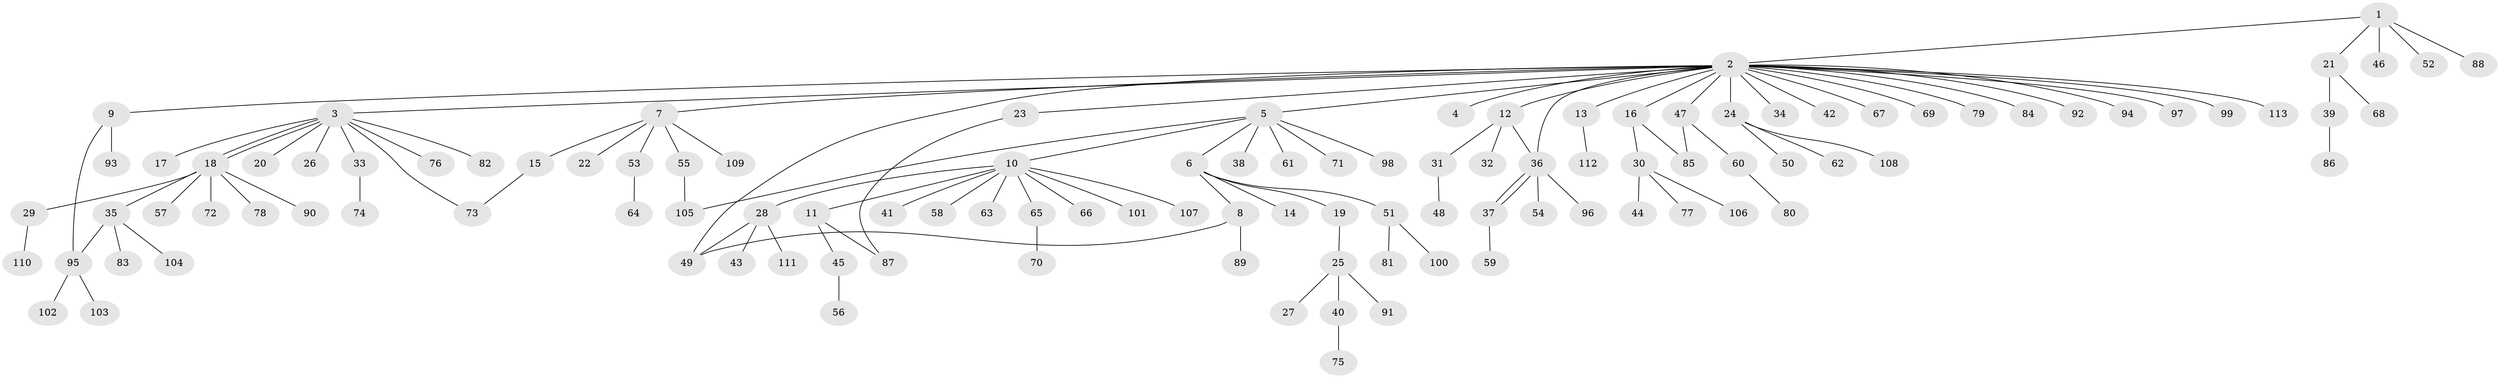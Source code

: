 // Generated by graph-tools (version 1.1) at 2025/11/02/27/25 16:11:14]
// undirected, 113 vertices, 122 edges
graph export_dot {
graph [start="1"]
  node [color=gray90,style=filled];
  1;
  2;
  3;
  4;
  5;
  6;
  7;
  8;
  9;
  10;
  11;
  12;
  13;
  14;
  15;
  16;
  17;
  18;
  19;
  20;
  21;
  22;
  23;
  24;
  25;
  26;
  27;
  28;
  29;
  30;
  31;
  32;
  33;
  34;
  35;
  36;
  37;
  38;
  39;
  40;
  41;
  42;
  43;
  44;
  45;
  46;
  47;
  48;
  49;
  50;
  51;
  52;
  53;
  54;
  55;
  56;
  57;
  58;
  59;
  60;
  61;
  62;
  63;
  64;
  65;
  66;
  67;
  68;
  69;
  70;
  71;
  72;
  73;
  74;
  75;
  76;
  77;
  78;
  79;
  80;
  81;
  82;
  83;
  84;
  85;
  86;
  87;
  88;
  89;
  90;
  91;
  92;
  93;
  94;
  95;
  96;
  97;
  98;
  99;
  100;
  101;
  102;
  103;
  104;
  105;
  106;
  107;
  108;
  109;
  110;
  111;
  112;
  113;
  1 -- 2;
  1 -- 21;
  1 -- 46;
  1 -- 52;
  1 -- 88;
  2 -- 3;
  2 -- 4;
  2 -- 5;
  2 -- 7;
  2 -- 9;
  2 -- 12;
  2 -- 13;
  2 -- 16;
  2 -- 23;
  2 -- 24;
  2 -- 34;
  2 -- 36;
  2 -- 42;
  2 -- 47;
  2 -- 49;
  2 -- 67;
  2 -- 69;
  2 -- 79;
  2 -- 84;
  2 -- 92;
  2 -- 94;
  2 -- 97;
  2 -- 99;
  2 -- 113;
  3 -- 17;
  3 -- 18;
  3 -- 18;
  3 -- 20;
  3 -- 26;
  3 -- 33;
  3 -- 73;
  3 -- 76;
  3 -- 82;
  5 -- 6;
  5 -- 10;
  5 -- 38;
  5 -- 61;
  5 -- 71;
  5 -- 98;
  5 -- 105;
  6 -- 8;
  6 -- 14;
  6 -- 19;
  6 -- 51;
  7 -- 15;
  7 -- 22;
  7 -- 53;
  7 -- 55;
  7 -- 109;
  8 -- 49;
  8 -- 89;
  9 -- 93;
  9 -- 95;
  10 -- 11;
  10 -- 28;
  10 -- 41;
  10 -- 58;
  10 -- 63;
  10 -- 65;
  10 -- 66;
  10 -- 101;
  10 -- 107;
  11 -- 45;
  11 -- 87;
  12 -- 31;
  12 -- 32;
  12 -- 36;
  13 -- 112;
  15 -- 73;
  16 -- 30;
  16 -- 85;
  18 -- 29;
  18 -- 35;
  18 -- 57;
  18 -- 72;
  18 -- 78;
  18 -- 90;
  19 -- 25;
  21 -- 39;
  21 -- 68;
  23 -- 87;
  24 -- 50;
  24 -- 62;
  24 -- 108;
  25 -- 27;
  25 -- 40;
  25 -- 91;
  28 -- 43;
  28 -- 49;
  28 -- 111;
  29 -- 110;
  30 -- 44;
  30 -- 77;
  30 -- 106;
  31 -- 48;
  33 -- 74;
  35 -- 83;
  35 -- 95;
  35 -- 104;
  36 -- 37;
  36 -- 37;
  36 -- 54;
  36 -- 96;
  37 -- 59;
  39 -- 86;
  40 -- 75;
  45 -- 56;
  47 -- 60;
  47 -- 85;
  51 -- 81;
  51 -- 100;
  53 -- 64;
  55 -- 105;
  60 -- 80;
  65 -- 70;
  95 -- 102;
  95 -- 103;
}
